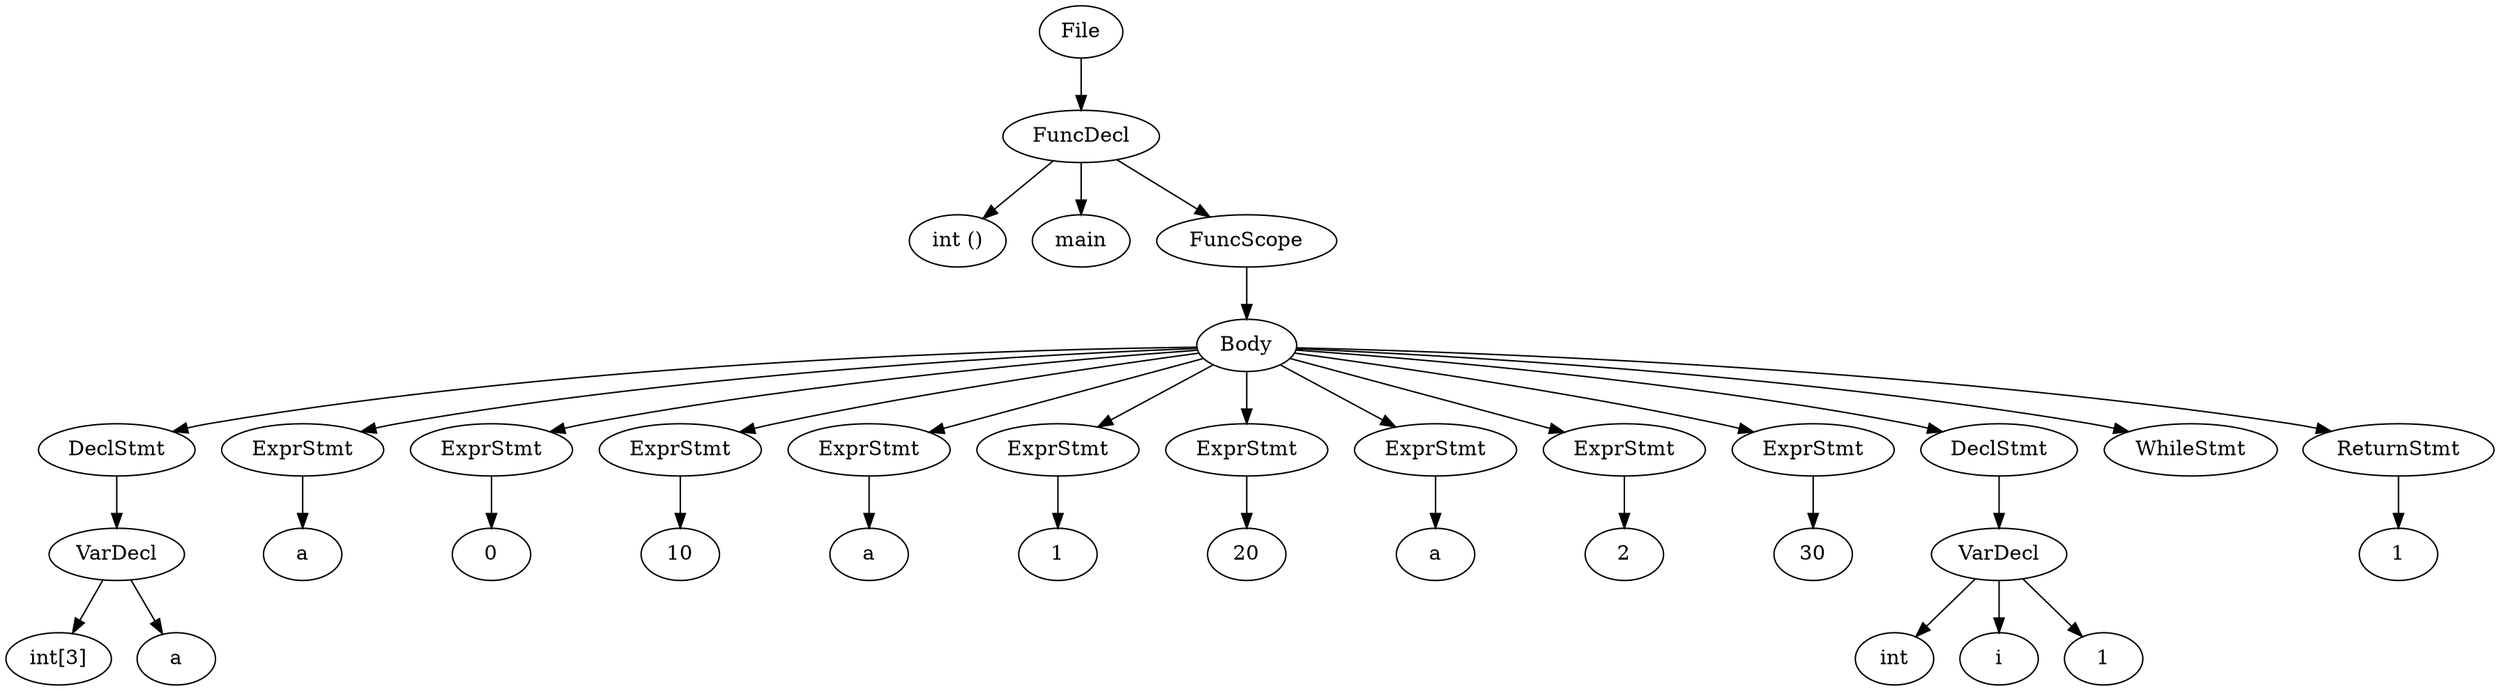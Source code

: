 digraph {n0 [label="File"];
n1 [label="FuncDecl"];
n2 [label="int ()"];
n3 [label="main"];
n4 [label="FuncScope"];
n6 [label="Body"];
n8 [label="DeclStmt"];
n9 [label="VarDecl"];
n10 [label="int[3]"];
n11 [label="a"];
n13 [label="ExprStmt"];
n14 [label="a"];
n15 [label="ExprStmt"];
n16 [label="0"];
n17 [label="ExprStmt"];
n18 [label="10"];
n19 [label="ExprStmt"];
n20 [label="a"];
n21 [label="ExprStmt"];
n22 [label="1"];
n23 [label="ExprStmt"];
n24 [label="20"];
n25 [label="ExprStmt"];
n26 [label="a"];
n27 [label="ExprStmt"];
n28 [label="2"];
n29 [label="ExprStmt"];
n30 [label="30"];
n31 [label="DeclStmt"];
n32 [label="VarDecl"];
n33 [label="int"];
n34 [label="i"];
n35 [label="1"];
n36 [label="WhileStmt"];
n38 [label="ReturnStmt"];
n39 [label="1"];
n0 -> n1
n1 -> n2
n1 -> n3
n1 -> n4
n4 -> n6
n6 -> n8
n8 -> n9
n9 -> n10
n9 -> n11
n6 -> n13
n13 -> n14
n6 -> n15
n15 -> n16
n6 -> n17
n17 -> n18
n6 -> n19
n19 -> n20
n6 -> n21
n21 -> n22
n6 -> n23
n23 -> n24
n6 -> n25
n25 -> n26
n6 -> n27
n27 -> n28
n6 -> n29
n29 -> n30
n6 -> n31
n31 -> n32
n32 -> n33
n32 -> n34
n32 -> n35
n6 -> n36
n6 -> n38
n38 -> n39
}